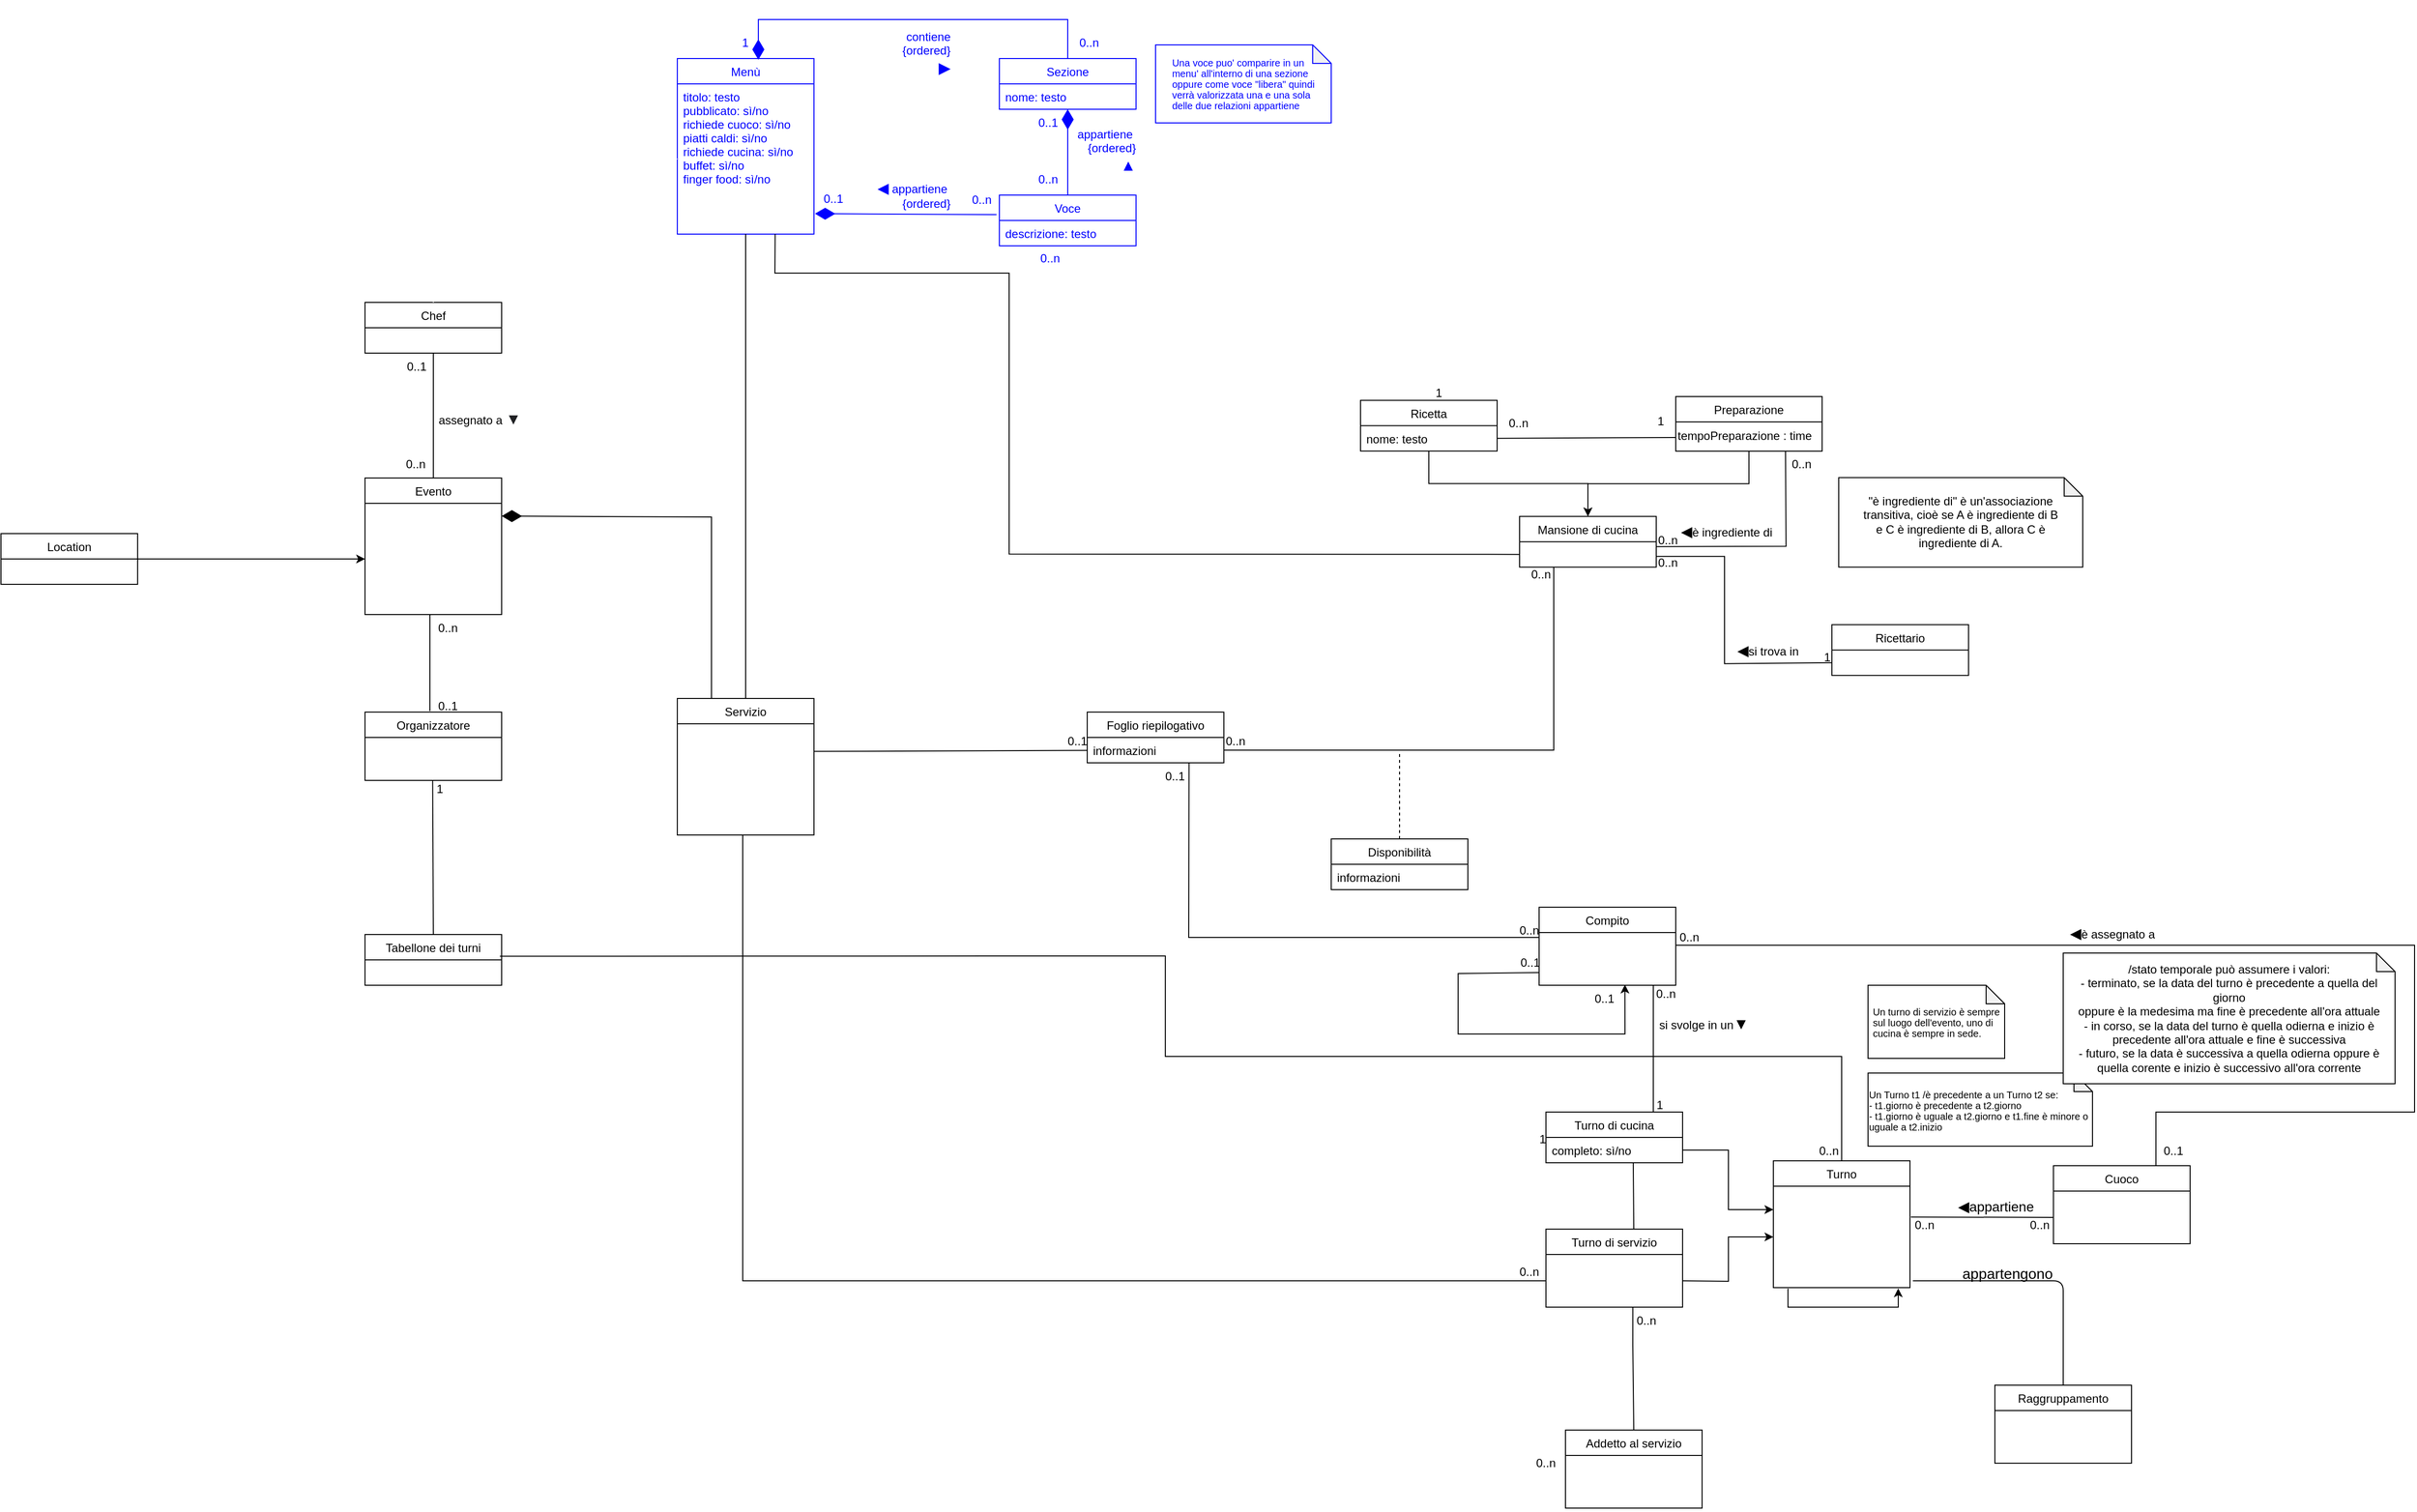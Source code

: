 <mxfile>
    <diagram id="CNQqmsxfFxIgaWTBAwi9" name="Page-1">
        <mxGraphModel dx="1864" dy="774" grid="1" gridSize="10" guides="1" tooltips="1" connect="1" arrows="1" fold="1" page="1" pageScale="1" pageWidth="827" pageHeight="1169" math="0" shadow="0">
            <root>
                <mxCell id="0"/>
                <mxCell id="1" parent="0"/>
                <mxCell id="Zatl_ybfSAwXHSOVHGpd-10" value="" style="endArrow=none;html=1;rounded=0;align=center;verticalAlign=top;endFill=0;labelBackgroundColor=none;entryX=0.5;entryY=0;entryDx=0;entryDy=0;exitX=0.493;exitY=0.962;exitDx=0;exitDy=0;exitPerimeter=0;fontColor=#0000FF;strokeColor=#FFFFFF;" parent="1" source="78LwuEahcBiL7WYBxUG0-4" target="78LwuEahcBiL7WYBxUG0-5" edge="1">
                    <mxGeometry relative="1" as="geometry">
                        <mxPoint x="340" y="290" as="sourcePoint"/>
                        <mxPoint x="540.0" y="290" as="targetPoint"/>
                        <Array as="points">
                            <mxPoint x="539" y="360"/>
                            <mxPoint x="910" y="360"/>
                        </Array>
                    </mxGeometry>
                </mxCell>
                <mxCell id="Zatl_ybfSAwXHSOVHGpd-11" value="0..n" style="resizable=0;html=1;align=left;verticalAlign=top;labelBackgroundColor=none;fontColor=#0000FF;strokeColor=#0000FF;" parent="Zatl_ybfSAwXHSOVHGpd-10" connectable="0" vertex="1">
                    <mxGeometry x="-1" relative="1" as="geometry">
                        <mxPoint x="-29" as="offset"/>
                    </mxGeometry>
                </mxCell>
                <mxCell id="Zatl_ybfSAwXHSOVHGpd-12" value="&lt;font color=&quot;#ffffff&quot;&gt;fa riferimento a&amp;nbsp;&lt;span style=&quot;font-family: arial, sans-serif; font-size: 16px; text-align: left;&quot;&gt;▼&lt;/span&gt;&lt;/font&gt;" style="resizable=0;html=1;align=right;verticalAlign=bottom;labelBackgroundColor=none;fontColor=#0000FF;" parent="Zatl_ybfSAwXHSOVHGpd-10" connectable="0" vertex="1">
                    <mxGeometry x="1" relative="1" as="geometry">
                        <mxPoint x="4" y="-75" as="offset"/>
                    </mxGeometry>
                </mxCell>
                <mxCell id="Zatl_ybfSAwXHSOVHGpd-13" value="0..1" style="resizable=0;html=1;align=right;verticalAlign=top;labelBackgroundColor=none;" parent="Zatl_ybfSAwXHSOVHGpd-10" connectable="0" vertex="1">
                    <mxGeometry x="1" relative="1" as="geometry"/>
                </mxCell>
                <mxCell id="78LwuEahcBiL7WYBxUG0-1" value="Sezione" style="swimlane;fontStyle=0;childLayout=stackLayout;horizontal=1;startSize=26;horizontalStack=0;resizeParent=1;resizeParentMax=0;resizeLast=0;collapsible=1;marginBottom=0;labelBackgroundColor=none;fontColor=#0000FF;strokeColor=#0000FF;" parent="1" vertex="1">
                    <mxGeometry x="470" y="80" width="140" height="52" as="geometry"/>
                </mxCell>
                <mxCell id="78LwuEahcBiL7WYBxUG0-2" value="nome: testo" style="text;strokeColor=#0000FF;fillColor=none;align=left;verticalAlign=top;spacingLeft=4;spacingRight=4;overflow=hidden;rotatable=0;points=[[0,0.5],[1,0.5]];portConstraint=eastwest;labelBackgroundColor=none;fontColor=#0000FF;" parent="78LwuEahcBiL7WYBxUG0-1" vertex="1">
                    <mxGeometry y="26" width="140" height="26" as="geometry"/>
                </mxCell>
                <mxCell id="78LwuEahcBiL7WYBxUG0-3" value="Voce" style="swimlane;fontStyle=0;childLayout=stackLayout;horizontal=1;startSize=26;horizontalStack=0;resizeParent=1;resizeParentMax=0;resizeLast=0;collapsible=1;marginBottom=0;labelBackgroundColor=none;fontColor=#0000FF;strokeColor=#0000FF;" parent="1" vertex="1">
                    <mxGeometry x="470" y="220" width="140" height="52" as="geometry"/>
                </mxCell>
                <mxCell id="78LwuEahcBiL7WYBxUG0-4" value="descrizione: testo" style="text;strokeColor=#0000FF;fillColor=none;align=left;verticalAlign=top;spacingLeft=4;spacingRight=4;overflow=hidden;rotatable=0;points=[[0,0.5],[1,0.5]];portConstraint=eastwest;labelBackgroundColor=none;fontColor=#0000FF;" parent="78LwuEahcBiL7WYBxUG0-3" vertex="1">
                    <mxGeometry y="26" width="140" height="26" as="geometry"/>
                </mxCell>
                <mxCell id="OorJLYem-8eahj1t15pe-57" style="edgeStyle=orthogonalEdgeStyle;rounded=0;orthogonalLoop=1;jettySize=auto;html=1;exitX=0.5;exitY=1;exitDx=0;exitDy=0;entryX=0.5;entryY=0;entryDx=0;entryDy=0;" parent="1" source="78LwuEahcBiL7WYBxUG0-5" target="OorJLYem-8eahj1t15pe-54" edge="1">
                    <mxGeometry relative="1" as="geometry"/>
                </mxCell>
                <mxCell id="78LwuEahcBiL7WYBxUG0-5" value="Ricetta" style="swimlane;fontStyle=0;childLayout=stackLayout;horizontal=1;startSize=26;horizontalStack=0;resizeParent=1;resizeParentMax=0;resizeLast=0;collapsible=1;marginBottom=0;labelBackgroundColor=none;" parent="1" vertex="1">
                    <mxGeometry x="840" y="430.32" width="140" height="52" as="geometry"/>
                </mxCell>
                <mxCell id="78LwuEahcBiL7WYBxUG0-6" value="nome: testo" style="text;strokeColor=none;fillColor=none;align=left;verticalAlign=top;spacingLeft=4;spacingRight=4;overflow=hidden;rotatable=0;points=[[0,0.5],[1,0.5]];portConstraint=eastwest;labelBackgroundColor=none;fontColor=#000000;" parent="78LwuEahcBiL7WYBxUG0-5" vertex="1">
                    <mxGeometry y="26" width="140" height="26" as="geometry"/>
                </mxCell>
                <mxCell id="OorJLYem-8eahj1t15pe-55" style="edgeStyle=orthogonalEdgeStyle;rounded=0;orthogonalLoop=1;jettySize=auto;html=1;exitX=0.5;exitY=1;exitDx=0;exitDy=0;entryX=0.5;entryY=0;entryDx=0;entryDy=0;" parent="1" source="78LwuEahcBiL7WYBxUG0-7" target="OorJLYem-8eahj1t15pe-54" edge="1">
                    <mxGeometry relative="1" as="geometry"/>
                </mxCell>
                <mxCell id="78LwuEahcBiL7WYBxUG0-7" value="Preparazione" style="swimlane;fontStyle=0;childLayout=stackLayout;horizontal=1;startSize=26;horizontalStack=0;resizeParent=1;resizeParentMax=0;resizeLast=0;collapsible=1;marginBottom=0;labelBackgroundColor=none;" parent="1" vertex="1">
                    <mxGeometry x="1163" y="426.48" width="150" height="56" as="geometry"/>
                </mxCell>
                <mxCell id="rrgMBrNQnltIqpoLHgI7-3" value="tempoPreparazione : time" style="text;html=1;align=left;verticalAlign=middle;resizable=0;points=[];autosize=1;strokeColor=none;fillColor=none;" parent="78LwuEahcBiL7WYBxUG0-7" vertex="1">
                    <mxGeometry y="26" width="150" height="30" as="geometry"/>
                </mxCell>
                <mxCell id="78LwuEahcBiL7WYBxUG0-9" value="Menù" style="swimlane;fontStyle=0;childLayout=stackLayout;horizontal=1;startSize=26;horizontalStack=0;resizeParent=1;resizeParentMax=0;resizeLast=0;collapsible=1;marginBottom=0;labelBackgroundColor=none;fontColor=#0000FF;strokeColor=#0000FF;" parent="1" vertex="1">
                    <mxGeometry x="140" y="80" width="140" height="180" as="geometry"/>
                </mxCell>
                <mxCell id="78LwuEahcBiL7WYBxUG0-10" value="titolo: testo&#10;pubblicato: sì/no&#10;richiede cuoco: sì/no&#10;piatti caldi: sì/no&#10;richiede cucina: sì/no&#10;buffet: sì/no&#10;finger food: sì/no" style="text;strokeColor=#0000FF;fillColor=none;align=left;verticalAlign=top;spacingLeft=4;spacingRight=4;overflow=hidden;rotatable=0;points=[[0,0.5],[1,0.5]];portConstraint=eastwest;labelBackgroundColor=none;fontColor=#0000FF;" parent="78LwuEahcBiL7WYBxUG0-9" vertex="1">
                    <mxGeometry y="26" width="140" height="154" as="geometry"/>
                </mxCell>
                <mxCell id="78LwuEahcBiL7WYBxUG0-11" value="Chef" style="swimlane;fontStyle=0;childLayout=stackLayout;horizontal=1;startSize=26;horizontalStack=0;resizeParent=1;resizeParentMax=0;resizeLast=0;collapsible=1;marginBottom=0;labelBackgroundColor=none;" parent="1" vertex="1">
                    <mxGeometry x="-180" y="330" width="140" height="52" as="geometry"/>
                </mxCell>
                <mxCell id="78LwuEahcBiL7WYBxUG0-12" value="nome: testo" style="text;strokeColor=none;fillColor=none;align=left;verticalAlign=top;spacingLeft=4;spacingRight=4;overflow=hidden;rotatable=0;points=[[0,0.5],[1,0.5]];portConstraint=eastwest;labelBackgroundColor=none;fontColor=#FFFFFF;" parent="78LwuEahcBiL7WYBxUG0-11" vertex="1">
                    <mxGeometry y="26" width="140" height="26" as="geometry"/>
                </mxCell>
                <mxCell id="78LwuEahcBiL7WYBxUG0-13" value="Evento" style="swimlane;fontStyle=0;childLayout=stackLayout;horizontal=1;startSize=26;horizontalStack=0;resizeParent=1;resizeParentMax=0;resizeLast=0;collapsible=1;marginBottom=0;labelBackgroundColor=none;" parent="1" vertex="1">
                    <mxGeometry x="-180" y="510" width="140" height="140" as="geometry"/>
                </mxCell>
                <mxCell id="78LwuEahcBiL7WYBxUG0-14" value="/date&#10;descrizione: testo&#10;persone: numero&#10;ricorrente: sì/no&#10;inCorso: sì/no&#10;annullato: sì/no&#10;chiuso: sì/no" style="text;strokeColor=none;fillColor=none;align=left;verticalAlign=top;spacingLeft=4;spacingRight=4;overflow=hidden;rotatable=0;points=[[0,0.5],[1,0.5]];portConstraint=eastwest;labelBackgroundColor=none;fontColor=#FFFFFF;fontSize=12;" parent="78LwuEahcBiL7WYBxUG0-13" vertex="1">
                    <mxGeometry y="26" width="140" height="114" as="geometry"/>
                </mxCell>
                <mxCell id="78LwuEahcBiL7WYBxUG0-15" value="" style="endArrow=diamondThin;html=1;rounded=0;align=center;verticalAlign=top;endFill=1;labelBackgroundColor=none;endSize=18;fontColor=#0000FF;strokeColor=#0000FF;" parent="1" target="78LwuEahcBiL7WYBxUG0-2" edge="1">
                    <mxGeometry relative="1" as="geometry">
                        <mxPoint x="540" y="220" as="sourcePoint"/>
                        <mxPoint x="514" y="430" as="targetPoint"/>
                    </mxGeometry>
                </mxCell>
                <mxCell id="78LwuEahcBiL7WYBxUG0-16" value="&lt;font color=&quot;#000000&quot;&gt;1&lt;/font&gt;" style="resizable=0;html=1;align=left;verticalAlign=top;labelBackgroundColor=none;fontColor=#0000FF;" parent="78LwuEahcBiL7WYBxUG0-15" connectable="0" vertex="1">
                    <mxGeometry x="-1" relative="1" as="geometry">
                        <mxPoint x="375" y="189" as="offset"/>
                    </mxGeometry>
                </mxCell>
                <mxCell id="78LwuEahcBiL7WYBxUG0-17" value="appartiene&amp;nbsp;&lt;div&gt;{ordered}&lt;/div&gt;&lt;div&gt;&amp;nbsp;&lt;span style=&quot;font-family: arial, sans-serif; font-size: 16px; text-align: left;&quot;&gt;▲&lt;/span&gt;&lt;/div&gt;" style="resizable=0;html=1;align=right;verticalAlign=bottom;labelBackgroundColor=none;fontColor=#0000FF;strokeColor=#0000FF;" parent="78LwuEahcBiL7WYBxUG0-15" connectable="0" vertex="1">
                    <mxGeometry x="1" relative="1" as="geometry">
                        <mxPoint x="70" y="68" as="offset"/>
                    </mxGeometry>
                </mxCell>
                <mxCell id="78LwuEahcBiL7WYBxUG0-18" value="0..1" style="resizable=0;html=1;align=right;verticalAlign=top;labelBackgroundColor=none;fontColor=#0000FF;strokeColor=#0000FF;" parent="78LwuEahcBiL7WYBxUG0-15" connectable="0" vertex="1">
                    <mxGeometry x="1" relative="1" as="geometry">
                        <mxPoint x="-10" as="offset"/>
                    </mxGeometry>
                </mxCell>
                <mxCell id="78LwuEahcBiL7WYBxUG0-19" value="0..n" style="resizable=0;html=1;align=right;verticalAlign=top;labelBackgroundColor=none;fontColor=#0000FF;strokeColor=#0000FF;" parent="1" connectable="0" vertex="1">
                    <mxGeometry x="530" y="190" as="geometry"/>
                </mxCell>
                <mxCell id="78LwuEahcBiL7WYBxUG0-25" value="" style="endArrow=none;html=1;rounded=0;align=center;verticalAlign=top;endFill=0;labelBackgroundColor=none;entryX=0;entryY=0.75;entryDx=0;entryDy=0;exitX=1;exitY=0.5;exitDx=0;exitDy=0;" parent="1" source="78LwuEahcBiL7WYBxUG0-6" target="78LwuEahcBiL7WYBxUG0-7" edge="1">
                    <mxGeometry relative="1" as="geometry">
                        <mxPoint x="833" y="401.332" as="sourcePoint"/>
                        <mxPoint x="833.98" y="490.32" as="targetPoint"/>
                    </mxGeometry>
                </mxCell>
                <mxCell id="78LwuEahcBiL7WYBxUG0-26" value="0..n" style="resizable=0;html=1;align=left;verticalAlign=top;labelBackgroundColor=none;" parent="78LwuEahcBiL7WYBxUG0-25" connectable="0" vertex="1">
                    <mxGeometry x="-1" relative="1" as="geometry">
                        <mxPoint x="10" y="-29" as="offset"/>
                    </mxGeometry>
                </mxCell>
                <mxCell id="78LwuEahcBiL7WYBxUG0-27" value="&lt;span style=&quot;font-size: 15px;&quot;&gt;◀︎&lt;/span&gt;si trova in" style="resizable=0;html=1;align=right;verticalAlign=bottom;labelBackgroundColor=none;" parent="78LwuEahcBiL7WYBxUG0-25" connectable="0" vertex="1">
                    <mxGeometry x="1" relative="1" as="geometry">
                        <mxPoint x="127" y="229" as="offset"/>
                    </mxGeometry>
                </mxCell>
                <mxCell id="78LwuEahcBiL7WYBxUG0-28" value="1" style="resizable=0;html=1;align=right;verticalAlign=top;labelBackgroundColor=none;" parent="78LwuEahcBiL7WYBxUG0-25" connectable="0" vertex="1">
                    <mxGeometry x="1" relative="1" as="geometry">
                        <mxPoint x="-11" y="-30" as="offset"/>
                    </mxGeometry>
                </mxCell>
                <mxCell id="78LwuEahcBiL7WYBxUG0-33" value="" style="endArrow=diamondThin;html=1;rounded=0;align=center;verticalAlign=top;endFill=1;labelBackgroundColor=none;endSize=18;exitX=0.5;exitY=0;exitDx=0;exitDy=0;entryX=0.593;entryY=0.007;entryDx=0;entryDy=0;entryPerimeter=0;fontColor=#0000FF;strokeColor=#0000FF;" parent="1" source="78LwuEahcBiL7WYBxUG0-1" target="78LwuEahcBiL7WYBxUG0-9" edge="1">
                    <mxGeometry relative="1" as="geometry">
                        <mxPoint x="360" y="132" as="sourcePoint"/>
                        <mxPoint x="360" y="44" as="targetPoint"/>
                        <Array as="points">
                            <mxPoint x="540" y="40"/>
                            <mxPoint x="223" y="40"/>
                        </Array>
                    </mxGeometry>
                </mxCell>
                <mxCell id="78LwuEahcBiL7WYBxUG0-34" value="0..n" style="resizable=0;html=1;align=left;verticalAlign=top;labelBackgroundColor=none;fontColor=#0000FF;strokeColor=#0000FF;" parent="78LwuEahcBiL7WYBxUG0-33" connectable="0" vertex="1">
                    <mxGeometry x="-1" relative="1" as="geometry">
                        <mxPoint x="10" y="-30" as="offset"/>
                    </mxGeometry>
                </mxCell>
                <mxCell id="78LwuEahcBiL7WYBxUG0-35" value="contiene&lt;div&gt;{ordered}&lt;/div&gt;&lt;div&gt;&lt;span style=&quot;font-family: arial, sans-serif; font-size: 16px; text-align: left; background-color: initial;&quot;&gt;▶&lt;/span&gt;&lt;br&gt;&lt;/div&gt;" style="resizable=0;html=1;align=right;verticalAlign=bottom;labelBackgroundColor=none;fontColor=#0000FF;strokeColor=#0000FF;" parent="78LwuEahcBiL7WYBxUG0-33" connectable="0" vertex="1">
                    <mxGeometry x="1" relative="1" as="geometry">
                        <mxPoint x="197" y="19" as="offset"/>
                    </mxGeometry>
                </mxCell>
                <mxCell id="78LwuEahcBiL7WYBxUG0-36" value="1" style="resizable=0;html=1;align=right;verticalAlign=top;labelBackgroundColor=none;fontColor=#0000FF;strokeColor=#0000FF;" parent="78LwuEahcBiL7WYBxUG0-33" connectable="0" vertex="1">
                    <mxGeometry x="1" relative="1" as="geometry">
                        <mxPoint x="-10" y="-31" as="offset"/>
                    </mxGeometry>
                </mxCell>
                <mxCell id="78LwuEahcBiL7WYBxUG0-37" value="" style="endArrow=diamondThin;html=1;rounded=0;align=center;verticalAlign=top;endFill=1;labelBackgroundColor=none;endSize=18;exitX=-0.021;exitY=0.385;exitDx=0;exitDy=0;exitPerimeter=0;entryX=1.007;entryY=0.864;entryDx=0;entryDy=0;entryPerimeter=0;fontColor=#0000FF;strokeColor=#0000FF;" parent="1" source="78LwuEahcBiL7WYBxUG0-3" target="78LwuEahcBiL7WYBxUG0-10" edge="1">
                    <mxGeometry relative="1" as="geometry">
                        <mxPoint x="350" y="220" as="sourcePoint"/>
                        <mxPoint x="350" y="132" as="targetPoint"/>
                    </mxGeometry>
                </mxCell>
                <mxCell id="78LwuEahcBiL7WYBxUG0-38" value="0..n" style="resizable=0;html=1;align=left;verticalAlign=top;labelBackgroundColor=none;fontColor=#0000FF;strokeColor=#0000FF;" parent="78LwuEahcBiL7WYBxUG0-37" connectable="0" vertex="1">
                    <mxGeometry x="-1" relative="1" as="geometry">
                        <mxPoint x="-27" y="-29" as="offset"/>
                    </mxGeometry>
                </mxCell>
                <mxCell id="78LwuEahcBiL7WYBxUG0-39" value="&lt;font style=&quot;font-size: 15px&quot;&gt;◀︎&lt;/font&gt;&amp;nbsp;appartiene&amp;nbsp;&lt;div&gt;{ordered}&lt;/div&gt;" style="resizable=0;html=1;align=right;verticalAlign=bottom;labelBackgroundColor=none;fontColor=#0000FF;strokeColor=#0000FF;" parent="78LwuEahcBiL7WYBxUG0-37" connectable="0" vertex="1">
                    <mxGeometry x="1" relative="1" as="geometry">
                        <mxPoint x="139" y="-2" as="offset"/>
                    </mxGeometry>
                </mxCell>
                <mxCell id="78LwuEahcBiL7WYBxUG0-40" value="0..1" style="resizable=0;html=1;align=right;verticalAlign=top;labelBackgroundColor=none;fontColor=#0000FF;strokeColor=#0000FF;" parent="78LwuEahcBiL7WYBxUG0-37" connectable="0" vertex="1">
                    <mxGeometry x="1" relative="1" as="geometry">
                        <mxPoint x="29" y="-29" as="offset"/>
                    </mxGeometry>
                </mxCell>
                <mxCell id="78LwuEahcBiL7WYBxUG0-41" value="" style="endArrow=none;html=1;rounded=0;align=center;verticalAlign=top;endFill=0;labelBackgroundColor=none;exitX=0;exitY=0.5;exitDx=0;exitDy=0;fontColor=#0000FF;strokeColor=#FFFFFF;" parent="1" source="78LwuEahcBiL7WYBxUG0-10" target="78LwuEahcBiL7WYBxUG0-11" edge="1">
                    <mxGeometry relative="1" as="geometry">
                        <mxPoint x="209.5" y="260.002" as="sourcePoint"/>
                        <mxPoint x="210" y="330" as="targetPoint"/>
                        <Array as="points">
                            <mxPoint x="-110" y="183"/>
                        </Array>
                    </mxGeometry>
                </mxCell>
                <mxCell id="78LwuEahcBiL7WYBxUG0-43" value="&lt;font color=&quot;#ffffff&quot;&gt;è proprietario di&lt;span style=&quot;font-family: arial, sans-serif; font-size: 16px; text-align: left;&quot;&gt;▲&lt;/span&gt;&lt;/font&gt;" style="resizable=0;html=1;align=right;verticalAlign=bottom;labelBackgroundColor=none;fontColor=#0000FF;strokeColor=#0000FF;" parent="78LwuEahcBiL7WYBxUG0-41" connectable="0" vertex="1">
                    <mxGeometry x="1" relative="1" as="geometry">
                        <mxPoint x="110" y="-35" as="offset"/>
                    </mxGeometry>
                </mxCell>
                <mxCell id="78LwuEahcBiL7WYBxUG0-44" value="&lt;font&gt;0..n&lt;/font&gt;" style="resizable=0;html=1;align=right;verticalAlign=top;labelBackgroundColor=none;fontColor=#FFFFFF;strokeColor=#0000FF;" parent="78LwuEahcBiL7WYBxUG0-41" connectable="0" vertex="1">
                    <mxGeometry x="1" relative="1" as="geometry">
                        <mxPoint x="-10" y="-25" as="offset"/>
                    </mxGeometry>
                </mxCell>
                <mxCell id="78LwuEahcBiL7WYBxUG0-45" value="" style="endArrow=none;html=1;rounded=0;align=center;verticalAlign=top;endFill=0;labelBackgroundColor=none;entryX=0.5;entryY=0;entryDx=0;entryDy=0;" parent="1" source="78LwuEahcBiL7WYBxUG0-12" target="78LwuEahcBiL7WYBxUG0-13" edge="1">
                    <mxGeometry relative="1" as="geometry">
                        <mxPoint x="210" y="410" as="sourcePoint"/>
                        <mxPoint x="210" y="440" as="targetPoint"/>
                    </mxGeometry>
                </mxCell>
                <mxCell id="78LwuEahcBiL7WYBxUG0-46" value="0..1" style="resizable=0;html=1;align=left;verticalAlign=top;labelBackgroundColor=none;" parent="78LwuEahcBiL7WYBxUG0-45" connectable="0" vertex="1">
                    <mxGeometry x="-1" relative="1" as="geometry">
                        <mxPoint x="-29" as="offset"/>
                    </mxGeometry>
                </mxCell>
                <mxCell id="78LwuEahcBiL7WYBxUG0-47" value="assegnato a&amp;nbsp;&lt;span style=&quot;color: rgb(32 , 33 , 36) ; font-family: &amp;#34;arial&amp;#34; , sans-serif ; font-size: 16px ; text-align: left&quot;&gt;▼&lt;/span&gt;" style="resizable=0;html=1;align=right;verticalAlign=bottom;labelBackgroundColor=none;" parent="78LwuEahcBiL7WYBxUG0-45" connectable="0" vertex="1">
                    <mxGeometry x="1" relative="1" as="geometry">
                        <mxPoint x="90" y="-50" as="offset"/>
                    </mxGeometry>
                </mxCell>
                <mxCell id="78LwuEahcBiL7WYBxUG0-48" value="0..n" style="resizable=0;html=1;align=right;verticalAlign=top;labelBackgroundColor=none;" parent="78LwuEahcBiL7WYBxUG0-45" connectable="0" vertex="1">
                    <mxGeometry x="1" relative="1" as="geometry">
                        <mxPoint x="25" y="140" as="offset"/>
                    </mxGeometry>
                </mxCell>
                <mxCell id="UVPNnTYAwM3Xo7iVTWcv-2" value="Organizzatore" style="swimlane;fontStyle=0;childLayout=stackLayout;horizontal=1;startSize=26;horizontalStack=0;resizeParent=1;resizeParentMax=0;resizeLast=0;collapsible=1;marginBottom=0;labelBackgroundColor=none;" parent="1" vertex="1">
                    <mxGeometry x="-180" y="750" width="140" height="70" as="geometry"/>
                </mxCell>
                <mxCell id="UVPNnTYAwM3Xo7iVTWcv-4" value="nome: testo" style="text;strokeColor=none;fillColor=none;align=left;verticalAlign=top;spacingLeft=4;spacingRight=4;overflow=hidden;rotatable=0;points=[[0,0.5],[1,0.5]];portConstraint=eastwest;labelBackgroundColor=none;fontColor=#FFFFFF;" parent="UVPNnTYAwM3Xo7iVTWcv-2" vertex="1">
                    <mxGeometry y="26" width="140" height="44" as="geometry"/>
                </mxCell>
                <mxCell id="UVPNnTYAwM3Xo7iVTWcv-5" value="0..1" style="resizable=0;html=1;align=right;verticalAlign=top;labelBackgroundColor=none;" parent="1" connectable="0" vertex="1">
                    <mxGeometry x="-85" y="730" as="geometry"/>
                </mxCell>
                <mxCell id="UVPNnTYAwM3Xo7iVTWcv-6" value="&lt;font color=&quot;#ffffff&quot;&gt;ha in carico&amp;nbsp;&lt;span style=&quot;font-family: arial, sans-serif; font-size: 16px; text-align: left;&quot;&gt;▲&lt;/span&gt;&lt;/font&gt;" style="resizable=0;html=1;align=right;verticalAlign=bottom;labelBackgroundColor=none;fontColor=#0000FF;strokeColor=#0000FF;" parent="1" connectable="0" vertex="1">
                    <mxGeometry x="-29.999" y="712.321" as="geometry"/>
                </mxCell>
                <mxCell id="UVPNnTYAwM3Xo7iVTWcv-8" value="" style="endArrow=none;html=1;rounded=0;entryX=0.475;entryY=-0.016;entryDx=0;entryDy=0;entryPerimeter=0;endFill=0;exitX=0.475;exitY=0.999;exitDx=0;exitDy=0;exitPerimeter=0;" parent="1" source="78LwuEahcBiL7WYBxUG0-14" target="UVPNnTYAwM3Xo7iVTWcv-2" edge="1">
                    <mxGeometry width="50" height="50" relative="1" as="geometry">
                        <mxPoint x="-110" y="650" as="sourcePoint"/>
                        <mxPoint x="260" y="550" as="targetPoint"/>
                    </mxGeometry>
                </mxCell>
                <mxCell id="UVPNnTYAwM3Xo7iVTWcv-9" value="" style="endArrow=diamondThin;html=1;rounded=0;align=center;verticalAlign=top;endFill=1;labelBackgroundColor=none;endSize=18;fontColor=#0000FF;strokeColor=default;exitX=0.25;exitY=0;exitDx=0;exitDy=0;fillColor=#000000;" parent="1" edge="1">
                    <mxGeometry relative="1" as="geometry">
                        <mxPoint x="175" y="751" as="sourcePoint"/>
                        <mxPoint x="-40" y="549" as="targetPoint"/>
                        <Array as="points">
                            <mxPoint x="175" y="550"/>
                        </Array>
                    </mxGeometry>
                </mxCell>
                <mxCell id="UVPNnTYAwM3Xo7iVTWcv-10" value="&lt;font&gt;0..n&lt;/font&gt;" style="resizable=0;html=1;align=left;verticalAlign=top;labelBackgroundColor=none;fontColor=#FFFFFF;strokeColor=#0000FF;" parent="UVPNnTYAwM3Xo7iVTWcv-9" connectable="0" vertex="1">
                    <mxGeometry x="-1" relative="1" as="geometry">
                        <mxPoint x="-27" y="-41" as="offset"/>
                    </mxGeometry>
                </mxCell>
                <mxCell id="UVPNnTYAwM3Xo7iVTWcv-11" value="&lt;font style=&quot;&quot; color=&quot;#ffffff&quot;&gt;&lt;span style=&quot;font-size: 15px;&quot;&gt;◀︎&lt;/span&gt;&lt;font style=&quot;font-size: 12px;&quot;&gt;si svolge durante&lt;/font&gt;&lt;/font&gt;" style="resizable=0;html=1;align=right;verticalAlign=bottom;labelBackgroundColor=none;fontColor=#0000FF;strokeColor=#0000FF;" parent="UVPNnTYAwM3Xo7iVTWcv-9" connectable="0" vertex="1">
                    <mxGeometry x="1" relative="1" as="geometry">
                        <mxPoint x="160" y="21" as="offset"/>
                    </mxGeometry>
                </mxCell>
                <mxCell id="UVPNnTYAwM3Xo7iVTWcv-12" value="&lt;font&gt;1&lt;/font&gt;" style="resizable=0;html=1;align=right;verticalAlign=top;labelBackgroundColor=none;fontColor=#FFFFFF;strokeColor=#0000FF;" parent="UVPNnTYAwM3Xo7iVTWcv-9" connectable="0" vertex="1">
                    <mxGeometry x="1" relative="1" as="geometry">
                        <mxPoint x="29" y="-29" as="offset"/>
                    </mxGeometry>
                </mxCell>
                <mxCell id="UVPNnTYAwM3Xo7iVTWcv-14" value="Servizio" style="swimlane;fontStyle=0;childLayout=stackLayout;horizontal=1;startSize=26;horizontalStack=0;resizeParent=1;resizeParentMax=0;resizeLast=0;collapsible=1;marginBottom=0;labelBackgroundColor=none;" parent="1" vertex="1">
                    <mxGeometry x="140" y="736" width="140" height="140" as="geometry"/>
                </mxCell>
                <mxCell id="UVPNnTYAwM3Xo7iVTWcv-15" value="inizio: ora&#10;fine: ora&#10;giorno: data&#10;tipo: testo&#10;menuApprovato: sì/no&#10;modificheMenu: testo&#10;luogo: testo" style="text;strokeColor=none;fillColor=none;align=left;verticalAlign=top;spacingLeft=4;spacingRight=4;overflow=hidden;rotatable=0;points=[[0,0.5],[1,0.5]];portConstraint=eastwest;labelBackgroundColor=none;fontColor=#FFFFFF;" parent="UVPNnTYAwM3Xo7iVTWcv-14" vertex="1">
                    <mxGeometry y="26" width="140" height="114" as="geometry"/>
                </mxCell>
                <mxCell id="OorJLYem-8eahj1t15pe-5" value="" style="endArrow=none;html=1;rounded=0;exitX=0.997;exitY=0.248;exitDx=0;exitDy=0;exitPerimeter=0;" parent="1" source="UVPNnTYAwM3Xo7iVTWcv-15" target="OorJLYem-8eahj1t15pe-7" edge="1">
                    <mxGeometry width="50" height="50" relative="1" as="geometry">
                        <mxPoint x="280" y="788" as="sourcePoint"/>
                        <mxPoint x="360" y="790" as="targetPoint"/>
                    </mxGeometry>
                </mxCell>
                <mxCell id="OorJLYem-8eahj1t15pe-6" value="Foglio riepilogativo" style="swimlane;fontStyle=0;childLayout=stackLayout;horizontal=1;startSize=26;horizontalStack=0;resizeParent=1;resizeParentMax=0;resizeLast=0;collapsible=1;marginBottom=0;labelBackgroundColor=none;" parent="1" vertex="1">
                    <mxGeometry x="560" y="750" width="140" height="52" as="geometry"/>
                </mxCell>
                <mxCell id="OorJLYem-8eahj1t15pe-7" value="informazioni" style="text;strokeColor=none;fillColor=none;align=left;verticalAlign=top;spacingLeft=4;spacingRight=4;overflow=hidden;rotatable=0;points=[[0,0.5],[1,0.5]];portConstraint=eastwest;labelBackgroundColor=none;fontColor=#000000;" parent="OorJLYem-8eahj1t15pe-6" vertex="1">
                    <mxGeometry y="26" width="140" height="26" as="geometry"/>
                </mxCell>
                <mxCell id="OorJLYem-8eahj1t15pe-8" value="&lt;font color=&quot;#ffffff&quot; style=&quot;font-size: 14px;&quot;&gt;&lt;font style=&quot;font-size: 14px;&quot;&gt;è relativo a&amp;nbsp;&lt;/font&gt;&lt;span style=&quot;font-family: arial, sans-serif; text-align: left;&quot;&gt;&lt;font style=&quot;font-size: 14px;&quot;&gt;▶&lt;/font&gt;&lt;/span&gt;&lt;/font&gt;" style="resizable=0;html=1;align=right;verticalAlign=bottom;labelBackgroundColor=none;fontColor=#0000FF;strokeColor=#0000FF;" parent="1" connectable="0" vertex="1">
                    <mxGeometry x="469.998" y="790.0" as="geometry"/>
                </mxCell>
                <mxCell id="OorJLYem-8eahj1t15pe-9" value="&lt;font&gt;1&lt;/font&gt;" style="resizable=0;html=1;align=right;verticalAlign=top;labelBackgroundColor=none;fontColor=#FFFFFF;strokeColor=#0000FF;" parent="1" connectable="0" vertex="1">
                    <mxGeometry x="289.998" y="770" as="geometry">
                        <mxPoint x="11" y="-1" as="offset"/>
                    </mxGeometry>
                </mxCell>
                <mxCell id="OorJLYem-8eahj1t15pe-10" value="0..1" style="resizable=0;html=1;align=right;verticalAlign=top;labelBackgroundColor=none;" parent="1" connectable="0" vertex="1">
                    <mxGeometry x="560" y="766" as="geometry"/>
                </mxCell>
                <mxCell id="OorJLYem-8eahj1t15pe-54" value="Mansione di cucina" style="swimlane;fontStyle=0;childLayout=stackLayout;horizontal=1;startSize=26;horizontalStack=0;resizeParent=1;resizeParentMax=0;resizeLast=0;collapsible=1;marginBottom=0;labelBackgroundColor=none;" parent="1" vertex="1">
                    <mxGeometry x="1003" y="549.32" width="140" height="52" as="geometry"/>
                </mxCell>
                <mxCell id="OorJLYem-8eahj1t15pe-58" value="Ricettario" style="swimlane;fontStyle=0;childLayout=stackLayout;horizontal=1;startSize=26;horizontalStack=0;resizeParent=1;resizeParentMax=0;resizeLast=0;collapsible=1;marginBottom=0;labelBackgroundColor=none;" parent="1" vertex="1">
                    <mxGeometry x="1323" y="660.32" width="140" height="52" as="geometry"/>
                </mxCell>
                <mxCell id="OorJLYem-8eahj1t15pe-61" value="" style="endArrow=none;html=1;rounded=0;entryX=0.75;entryY=1;entryDx=0;entryDy=0;" parent="1" target="78LwuEahcBiL7WYBxUG0-7" edge="1">
                    <mxGeometry width="50" height="50" relative="1" as="geometry">
                        <mxPoint x="1143" y="580.32" as="sourcePoint"/>
                        <mxPoint x="1193" y="460.32" as="targetPoint"/>
                        <Array as="points">
                            <mxPoint x="1276" y="580"/>
                        </Array>
                    </mxGeometry>
                </mxCell>
                <mxCell id="OorJLYem-8eahj1t15pe-62" value="" style="endArrow=none;html=1;rounded=0;exitX=0;exitY=0.75;exitDx=0;exitDy=0;" parent="1" source="OorJLYem-8eahj1t15pe-58" edge="1">
                    <mxGeometry width="50" height="50" relative="1" as="geometry">
                        <mxPoint x="1103" y="610.32" as="sourcePoint"/>
                        <mxPoint x="1143" y="590.32" as="targetPoint"/>
                        <Array as="points">
                            <mxPoint x="1213" y="700.32"/>
                            <mxPoint x="1213" y="590.32"/>
                        </Array>
                    </mxGeometry>
                </mxCell>
                <mxCell id="OorJLYem-8eahj1t15pe-63" value="0..n" style="resizable=0;html=1;align=left;verticalAlign=top;labelBackgroundColor=none;" parent="1" connectable="0" vertex="1">
                    <mxGeometry x="1280" y="482.32" as="geometry"/>
                </mxCell>
                <mxCell id="OorJLYem-8eahj1t15pe-64" value="&lt;span style=&quot;font-size: 15px;&quot;&gt;◀︎&lt;/span&gt;è ingrediente di" style="resizable=0;html=1;align=right;verticalAlign=bottom;labelBackgroundColor=none;" parent="1" connectable="0" vertex="1">
                    <mxGeometry x="1262.997" y="575.32" as="geometry"/>
                </mxCell>
                <mxCell id="OorJLYem-8eahj1t15pe-65" value="0..n" style="resizable=0;html=1;align=left;verticalAlign=top;labelBackgroundColor=none;" parent="1" connectable="0" vertex="1">
                    <mxGeometry x="1143" y="560.32" as="geometry"/>
                </mxCell>
                <mxCell id="OorJLYem-8eahj1t15pe-66" value="0..n" style="resizable=0;html=1;align=left;verticalAlign=top;labelBackgroundColor=none;" parent="1" connectable="0" vertex="1">
                    <mxGeometry x="1143" y="583.32" as="geometry"/>
                </mxCell>
                <mxCell id="OorJLYem-8eahj1t15pe-67" value="&lt;font color=&quot;#000000&quot;&gt;1&lt;/font&gt;" style="resizable=0;html=1;align=left;verticalAlign=top;labelBackgroundColor=none;fontColor=#0000FF;" parent="1" connectable="0" vertex="1">
                    <mxGeometry x="1313" y="680.32" as="geometry"/>
                </mxCell>
                <mxCell id="OorJLYem-8eahj1t15pe-68" value="" style="endArrow=none;html=1;rounded=0;entryX=0.716;entryY=1;entryDx=0;entryDy=0;entryPerimeter=0;exitX=0;exitY=0.75;exitDx=0;exitDy=0;" parent="1" source="OorJLYem-8eahj1t15pe-54" target="78LwuEahcBiL7WYBxUG0-10" edge="1">
                    <mxGeometry width="50" height="50" relative="1" as="geometry">
                        <mxPoint x="580" y="510" as="sourcePoint"/>
                        <mxPoint x="630" y="460" as="targetPoint"/>
                        <Array as="points">
                            <mxPoint x="480" y="588"/>
                            <mxPoint x="480" y="300"/>
                            <mxPoint x="240" y="300"/>
                        </Array>
                    </mxGeometry>
                </mxCell>
                <mxCell id="OorJLYem-8eahj1t15pe-69" value="" style="endArrow=none;html=1;rounded=0;entryX=0.25;entryY=1;entryDx=0;entryDy=0;exitX=1;exitY=0.5;exitDx=0;exitDy=0;" parent="1" source="OorJLYem-8eahj1t15pe-7" target="OorJLYem-8eahj1t15pe-54" edge="1">
                    <mxGeometry width="50" height="50" relative="1" as="geometry">
                        <mxPoint x="580" y="660" as="sourcePoint"/>
                        <mxPoint x="630" y="610" as="targetPoint"/>
                        <Array as="points">
                            <mxPoint x="1038" y="789"/>
                        </Array>
                    </mxGeometry>
                </mxCell>
                <mxCell id="OorJLYem-8eahj1t15pe-70" value="0..n" style="resizable=0;html=1;align=left;verticalAlign=top;labelBackgroundColor=none;" parent="1" connectable="0" vertex="1">
                    <mxGeometry x="700" y="766" as="geometry"/>
                </mxCell>
                <mxCell id="OorJLYem-8eahj1t15pe-71" value="0..n" style="resizable=0;html=1;align=left;verticalAlign=top;labelBackgroundColor=none;" parent="1" connectable="0" vertex="1">
                    <mxGeometry x="1013" y="595.32" as="geometry"/>
                </mxCell>
                <mxCell id="OorJLYem-8eahj1t15pe-73" value="&lt;font color=&quot;#ffffff&quot;&gt;&lt;span style=&quot;font-size: 15px;&quot;&gt;◀︎&lt;/span&gt;&lt;font style=&quot;font-size: 14px;&quot;&gt;è richiesta da&lt;/font&gt;&lt;/font&gt;&lt;div&gt;&lt;font color=&quot;#ffffff&quot; style=&quot;font-size: 14px;&quot;&gt;{ordered}&lt;/font&gt;&lt;/div&gt;" style="resizable=0;html=1;align=right;verticalAlign=bottom;labelBackgroundColor=none;fontColor=#0000FF;strokeColor=#0000FF;" parent="1" connectable="0" vertex="1">
                    <mxGeometry x="1002.998" y="790.0" as="geometry"/>
                </mxCell>
                <mxCell id="OorJLYem-8eahj1t15pe-74" value="" style="endArrow=none;dashed=1;html=1;rounded=0;exitX=0.5;exitY=0;exitDx=0;exitDy=0;" parent="1" source="OorJLYem-8eahj1t15pe-75" edge="1">
                    <mxGeometry width="50" height="50" relative="1" as="geometry">
                        <mxPoint x="880" y="880" as="sourcePoint"/>
                        <mxPoint x="880" y="790" as="targetPoint"/>
                    </mxGeometry>
                </mxCell>
                <mxCell id="OorJLYem-8eahj1t15pe-75" value="Disponibilità" style="swimlane;fontStyle=0;childLayout=stackLayout;horizontal=1;startSize=26;horizontalStack=0;resizeParent=1;resizeParentMax=0;resizeLast=0;collapsible=1;marginBottom=0;labelBackgroundColor=none;" parent="1" vertex="1">
                    <mxGeometry x="810" y="880" width="140" height="52" as="geometry"/>
                </mxCell>
                <mxCell id="OorJLYem-8eahj1t15pe-76" value="informazioni" style="text;strokeColor=none;fillColor=none;align=left;verticalAlign=top;spacingLeft=4;spacingRight=4;overflow=hidden;rotatable=0;points=[[0,0.5],[1,0.5]];portConstraint=eastwest;labelBackgroundColor=none;fontColor=#000000;" parent="OorJLYem-8eahj1t15pe-75" vertex="1">
                    <mxGeometry y="26" width="140" height="26" as="geometry"/>
                </mxCell>
                <mxCell id="OorJLYem-8eahj1t15pe-77" value="Compito" style="swimlane;fontStyle=0;childLayout=stackLayout;horizontal=1;startSize=26;horizontalStack=0;resizeParent=1;resizeParentMax=0;resizeLast=0;collapsible=1;marginBottom=0;labelBackgroundColor=none;" parent="1" vertex="1">
                    <mxGeometry x="1023" y="950" width="140" height="80" as="geometry"/>
                </mxCell>
                <mxCell id="OorJLYem-8eahj1t15pe-81" value="" style="endArrow=classic;html=1;rounded=0;exitX=0;exitY=0.5;exitDx=0;exitDy=0;endFill=1;entryX=0.628;entryY=0.988;entryDx=0;entryDy=0;entryPerimeter=0;" parent="OorJLYem-8eahj1t15pe-77" target="xxu-n_cGPCBa5pTc6vbV-13" edge="1">
                    <mxGeometry width="50" height="50" relative="1" as="geometry">
                        <mxPoint y="67" as="sourcePoint"/>
                        <mxPoint x="87" y="90" as="targetPoint"/>
                        <Array as="points">
                            <mxPoint x="-83" y="68"/>
                            <mxPoint x="-83" y="130"/>
                            <mxPoint x="7" y="130"/>
                            <mxPoint x="88" y="130"/>
                        </Array>
                    </mxGeometry>
                </mxCell>
                <mxCell id="xxu-n_cGPCBa5pTc6vbV-13" value="tempo: numero&#10;quantità: testo&#10;completato: si/no" style="text;strokeColor=none;fillColor=none;align=left;verticalAlign=top;spacingLeft=4;spacingRight=4;overflow=hidden;rotatable=0;points=[[0,0.5],[1,0.5]];portConstraint=eastwest;labelBackgroundColor=none;fontColor=#FFFFFF;" parent="OorJLYem-8eahj1t15pe-77" vertex="1">
                    <mxGeometry y="26" width="140" height="54" as="geometry"/>
                </mxCell>
                <mxCell id="OorJLYem-8eahj1t15pe-79" value="" style="endArrow=none;html=1;rounded=0;exitX=0.745;exitY=0.995;exitDx=0;exitDy=0;exitPerimeter=0;entryX=0;entryY=0.5;entryDx=0;entryDy=0;" parent="1" source="OorJLYem-8eahj1t15pe-7" edge="1">
                    <mxGeometry width="50" height="50" relative="1" as="geometry">
                        <mxPoint x="664.02" y="793.87" as="sourcePoint"/>
                        <mxPoint x="1023" y="981" as="targetPoint"/>
                        <Array as="points">
                            <mxPoint x="664" y="981"/>
                        </Array>
                    </mxGeometry>
                </mxCell>
                <mxCell id="OorJLYem-8eahj1t15pe-82" value="&lt;span style=&quot;font-size: 15px;&quot;&gt;&lt;font color=&quot;#ffffff&quot;&gt;è la prosecuzione di&lt;/font&gt;&lt;/span&gt;" style="resizable=0;html=1;align=right;verticalAlign=bottom;labelBackgroundColor=none;fontColor=#0000FF;strokeColor=#0000FF;" parent="1" connectable="0" vertex="1">
                    <mxGeometry x="1079.998" y="1080.0" as="geometry"/>
                </mxCell>
                <mxCell id="OorJLYem-8eahj1t15pe-83" value="" style="endArrow=none;html=1;rounded=0;" parent="1" edge="1">
                    <mxGeometry width="50" height="50" relative="1" as="geometry">
                        <mxPoint x="1140" y="1160" as="sourcePoint"/>
                        <mxPoint x="1140" y="1030" as="targetPoint"/>
                    </mxGeometry>
                </mxCell>
                <mxCell id="OorJLYem-8eahj1t15pe-84" value="Turno di cucina" style="swimlane;fontStyle=0;childLayout=stackLayout;horizontal=1;startSize=26;horizontalStack=0;resizeParent=1;resizeParentMax=0;resizeLast=0;collapsible=1;marginBottom=0;labelBackgroundColor=none;" parent="1" vertex="1">
                    <mxGeometry x="1030" y="1160" width="140" height="52" as="geometry"/>
                </mxCell>
                <mxCell id="OorJLYem-8eahj1t15pe-85" value="completo: sì/no" style="text;strokeColor=none;fillColor=none;align=left;verticalAlign=top;spacingLeft=4;spacingRight=4;overflow=hidden;rotatable=0;points=[[0,0.5],[1,0.5]];portConstraint=eastwest;labelBackgroundColor=none;fontColor=#000000;" parent="OorJLYem-8eahj1t15pe-84" vertex="1">
                    <mxGeometry y="26" width="140" height="26" as="geometry"/>
                </mxCell>
                <mxCell id="OorJLYem-8eahj1t15pe-86" value="Turno di servizio" style="swimlane;fontStyle=0;childLayout=stackLayout;horizontal=1;startSize=26;horizontalStack=0;resizeParent=1;resizeParentMax=0;resizeLast=0;collapsible=1;marginBottom=0;labelBackgroundColor=none;" parent="1" vertex="1">
                    <mxGeometry x="1030" y="1280" width="140" height="80" as="geometry"/>
                </mxCell>
                <mxCell id="OorJLYem-8eahj1t15pe-90" value="Turno" style="swimlane;fontStyle=0;childLayout=stackLayout;horizontal=1;startSize=26;horizontalStack=0;resizeParent=1;resizeParentMax=0;resizeLast=0;collapsible=1;marginBottom=0;labelBackgroundColor=none;" parent="1" vertex="1">
                    <mxGeometry x="1263" y="1210" width="140" height="130" as="geometry"/>
                </mxCell>
                <mxCell id="OorJLYem-8eahj1t15pe-115" value="" style="endArrow=classic;html=1;rounded=0;exitX=0.107;exitY=1.01;exitDx=0;exitDy=0;exitPerimeter=0;endFill=1;entryX=0.914;entryY=1.007;entryDx=0;entryDy=0;entryPerimeter=0;" parent="OorJLYem-8eahj1t15pe-90" source="OorJLYem-8eahj1t15pe-91" target="OorJLYem-8eahj1t15pe-91" edge="1">
                    <mxGeometry width="50" height="50" relative="1" as="geometry">
                        <mxPoint x="17.36" y="115.974" as="sourcePoint"/>
                        <mxPoint x="127.54" y="118.404" as="targetPoint"/>
                        <Array as="points">
                            <mxPoint x="15" y="150"/>
                            <mxPoint x="128" y="150"/>
                        </Array>
                    </mxGeometry>
                </mxCell>
                <mxCell id="OorJLYem-8eahj1t15pe-91" value="data: data&#10;luogo : testo&#10;inizio: orario&#10;fine: orario&#10;dataScadenza:data&#10;/stato temporale" style="text;strokeColor=none;fillColor=none;align=left;verticalAlign=top;spacingLeft=4;spacingRight=4;overflow=hidden;rotatable=0;points=[[0,0.5],[1,0.5]];portConstraint=eastwest;labelBackgroundColor=none;fontColor=#FFFFFF;" parent="OorJLYem-8eahj1t15pe-90" vertex="1">
                    <mxGeometry y="26" width="140" height="104" as="geometry"/>
                </mxCell>
                <mxCell id="OorJLYem-8eahj1t15pe-92" value="Cuoco" style="swimlane;fontStyle=0;childLayout=stackLayout;horizontal=1;startSize=26;horizontalStack=0;resizeParent=1;resizeParentMax=0;resizeLast=0;collapsible=1;marginBottom=0;labelBackgroundColor=none;" parent="1" vertex="1">
                    <mxGeometry x="1550" y="1215" width="140" height="80" as="geometry"/>
                </mxCell>
                <mxCell id="OorJLYem-8eahj1t15pe-93" value="nome: testoruolo&#10;Opzionale: testo" style="text;strokeColor=none;fillColor=none;align=left;verticalAlign=top;spacingLeft=4;spacingRight=4;overflow=hidden;rotatable=0;points=[[0,0.5],[1,0.5]];portConstraint=eastwest;labelBackgroundColor=none;fontColor=#FFFFFF;" parent="OorJLYem-8eahj1t15pe-92" vertex="1">
                    <mxGeometry y="26" width="140" height="54" as="geometry"/>
                </mxCell>
                <mxCell id="OorJLYem-8eahj1t15pe-95" value="Addetto al servizio" style="swimlane;fontStyle=0;childLayout=stackLayout;horizontal=1;startSize=26;horizontalStack=0;resizeParent=1;resizeParentMax=0;resizeLast=0;collapsible=1;marginBottom=0;labelBackgroundColor=none;" parent="1" vertex="1">
                    <mxGeometry x="1050" y="1486" width="140" height="80" as="geometry"/>
                </mxCell>
                <mxCell id="OorJLYem-8eahj1t15pe-96" value="nome: testo&#10;id: numero&#10;ruolo: testo" style="text;strokeColor=none;fillColor=none;align=left;verticalAlign=top;spacingLeft=4;spacingRight=4;overflow=hidden;rotatable=0;points=[[0,0.5],[1,0.5]];portConstraint=eastwest;labelBackgroundColor=none;fontColor=#FFFFFF;" parent="OorJLYem-8eahj1t15pe-95" vertex="1">
                    <mxGeometry y="26" width="140" height="54" as="geometry"/>
                </mxCell>
                <mxCell id="OorJLYem-8eahj1t15pe-105" value="" style="endArrow=none;html=1;rounded=0;entryX=0.639;entryY=1.005;entryDx=0;entryDy=0;entryPerimeter=0;" parent="1" target="OorJLYem-8eahj1t15pe-85" edge="1">
                    <mxGeometry width="50" height="50" relative="1" as="geometry">
                        <mxPoint x="1120" y="1280" as="sourcePoint"/>
                        <mxPoint x="1000" y="1180" as="targetPoint"/>
                    </mxGeometry>
                </mxCell>
                <mxCell id="OorJLYem-8eahj1t15pe-106" style="edgeStyle=orthogonalEdgeStyle;rounded=0;orthogonalLoop=1;jettySize=auto;html=1;exitX=1;exitY=0.5;exitDx=0;exitDy=0;" parent="1" source="OorJLYem-8eahj1t15pe-85" edge="1">
                    <mxGeometry relative="1" as="geometry">
                        <mxPoint x="1263" y="1260" as="targetPoint"/>
                        <Array as="points">
                            <mxPoint x="1217" y="1199"/>
                            <mxPoint x="1217" y="1260"/>
                            <mxPoint x="1263" y="1260"/>
                        </Array>
                    </mxGeometry>
                </mxCell>
                <mxCell id="OorJLYem-8eahj1t15pe-107" style="edgeStyle=orthogonalEdgeStyle;rounded=0;orthogonalLoop=1;jettySize=auto;html=1;exitX=1;exitY=0.5;exitDx=0;exitDy=0;entryX=0;entryY=0.5;entryDx=0;entryDy=0;" parent="1" target="OorJLYem-8eahj1t15pe-91" edge="1">
                    <mxGeometry relative="1" as="geometry">
                        <mxPoint x="1240" y="1270" as="targetPoint"/>
                        <mxPoint x="1170" y="1333" as="sourcePoint"/>
                    </mxGeometry>
                </mxCell>
                <mxCell id="OorJLYem-8eahj1t15pe-110" value="" style="endArrow=none;html=1;rounded=0;entryX=0;entryY=0.5;entryDx=0;entryDy=0;exitX=1.007;exitY=0.304;exitDx=0;exitDy=0;exitPerimeter=0;" parent="1" source="OorJLYem-8eahj1t15pe-91" target="OorJLYem-8eahj1t15pe-93" edge="1">
                    <mxGeometry width="50" height="50" relative="1" as="geometry">
                        <mxPoint x="1330" y="1340" as="sourcePoint"/>
                        <mxPoint x="1380" y="1290" as="targetPoint"/>
                    </mxGeometry>
                </mxCell>
                <mxCell id="OorJLYem-8eahj1t15pe-111" value="" style="endArrow=none;html=1;rounded=0;exitX=0.636;exitY=1.009;exitDx=0;exitDy=0;exitPerimeter=0;entryX=0.5;entryY=0;entryDx=0;entryDy=0;" parent="1" target="OorJLYem-8eahj1t15pe-95" edge="1">
                    <mxGeometry width="50" height="50" relative="1" as="geometry">
                        <mxPoint x="1119.04" y="1360.486" as="sourcePoint"/>
                        <mxPoint x="1121" y="1535" as="targetPoint"/>
                        <Array as="points">
                            <mxPoint x="1119" y="1399"/>
                        </Array>
                    </mxGeometry>
                </mxCell>
                <mxCell id="OorJLYem-8eahj1t15pe-114" value="" style="endArrow=none;html=1;rounded=0;entryX=1;entryY=0.5;entryDx=0;entryDy=0;exitX=0.75;exitY=0;exitDx=0;exitDy=0;" parent="1" source="OorJLYem-8eahj1t15pe-92" edge="1">
                    <mxGeometry width="50" height="50" relative="1" as="geometry">
                        <mxPoint x="1590" y="1250" as="sourcePoint"/>
                        <mxPoint x="1163" y="989" as="targetPoint"/>
                        <Array as="points">
                            <mxPoint x="1655" y="1160"/>
                            <mxPoint x="1920" y="1160"/>
                            <mxPoint x="1920" y="989"/>
                        </Array>
                    </mxGeometry>
                </mxCell>
                <mxCell id="OorJLYem-8eahj1t15pe-117" value="&lt;span style=&quot;font-size: 15px;&quot;&gt;&lt;font color=&quot;#ffffff&quot;&gt;/è precedente a&lt;/font&gt;&lt;/span&gt;" style="resizable=0;html=1;align=right;verticalAlign=bottom;labelBackgroundColor=none;fontColor=#0000FF;strokeColor=#0000FF;" parent="1" connectable="0" vertex="1">
                    <mxGeometry x="1384.998" y="1381.0" as="geometry"/>
                </mxCell>
                <mxCell id="OorJLYem-8eahj1t15pe-118" value="" style="endArrow=none;html=1;rounded=0;exitX=0.5;exitY=0;exitDx=0;exitDy=0;entryX=0.5;entryY=1;entryDx=0;entryDy=0;" parent="1" source="UVPNnTYAwM3Xo7iVTWcv-14" target="78LwuEahcBiL7WYBxUG0-9" edge="1">
                    <mxGeometry width="50" height="50" relative="1" as="geometry">
                        <mxPoint x="520" y="620" as="sourcePoint"/>
                        <mxPoint x="240" y="330" as="targetPoint"/>
                    </mxGeometry>
                </mxCell>
                <mxCell id="OorJLYem-8eahj1t15pe-120" value="&lt;span style=&quot;font-size: 15px;&quot;&gt;◀︎&lt;/span&gt;&lt;font style=&quot;font-size: 14px;&quot;&gt;appartiene&lt;/font&gt;" style="resizable=0;html=1;align=right;verticalAlign=bottom;labelBackgroundColor=none;" parent="1" connectable="0" vertex="1">
                    <mxGeometry x="1530.003" y="1267" as="geometry"/>
                </mxCell>
                <mxCell id="OorJLYem-8eahj1t15pe-122" value="0..1" style="resizable=0;html=1;align=right;verticalAlign=top;labelBackgroundColor=none;" parent="1" connectable="0" vertex="1">
                    <mxGeometry x="660" y="802" as="geometry"/>
                </mxCell>
                <mxCell id="OorJLYem-8eahj1t15pe-123" value="0..n" style="resizable=0;html=1;align=right;verticalAlign=top;labelBackgroundColor=none;" parent="1" connectable="0" vertex="1">
                    <mxGeometry x="1023" y="960" as="geometry"/>
                </mxCell>
                <mxCell id="OorJLYem-8eahj1t15pe-124" value="&lt;font color=&quot;#ffffff&quot;&gt;&lt;font style=&quot;font-size: 13px;&quot;&gt;riepiloga&amp;nbsp;&lt;/font&gt;&lt;span style=&quot;font-family: arial, sans-serif; font-size: 16px; text-align: left;&quot;&gt;▶&lt;/span&gt;&lt;/font&gt;" style="resizable=0;html=1;align=right;verticalAlign=bottom;labelBackgroundColor=none;fontColor=#0000FF;strokeColor=#0000FF;" parent="1" connectable="0" vertex="1">
                    <mxGeometry x="749.998" y="978.0" as="geometry"/>
                </mxCell>
                <mxCell id="OorJLYem-8eahj1t15pe-125" value="0..1" style="resizable=0;html=1;align=right;verticalAlign=top;labelBackgroundColor=none;" parent="1" connectable="0" vertex="1">
                    <mxGeometry x="1024" y="993" as="geometry"/>
                </mxCell>
                <mxCell id="OorJLYem-8eahj1t15pe-126" value="0..1" style="resizable=0;html=1;align=right;verticalAlign=top;labelBackgroundColor=none;" parent="1" connectable="0" vertex="1">
                    <mxGeometry x="1100" y="1030" as="geometry"/>
                </mxCell>
                <mxCell id="OorJLYem-8eahj1t15pe-127" value="0..n" style="resizable=0;html=1;align=right;verticalAlign=top;labelBackgroundColor=none;" parent="1" connectable="0" vertex="1">
                    <mxGeometry x="1163" y="1025" as="geometry"/>
                </mxCell>
                <mxCell id="OorJLYem-8eahj1t15pe-128" value="0..n" style="resizable=0;html=1;align=right;verticalAlign=top;labelBackgroundColor=none;" parent="1" connectable="0" vertex="1">
                    <mxGeometry x="1187" y="967" as="geometry"/>
                </mxCell>
                <mxCell id="OorJLYem-8eahj1t15pe-129" value="si svolge in un&lt;span style=&quot;font-family: arial, sans-serif; font-size: 16px; text-align: left;&quot;&gt;▼&lt;/span&gt;" style="resizable=0;html=1;align=right;verticalAlign=bottom;labelBackgroundColor=none;" parent="1" connectable="0" vertex="1">
                    <mxGeometry x="1238.003" y="1080" as="geometry"/>
                </mxCell>
                <mxCell id="OorJLYem-8eahj1t15pe-130" value="1" style="resizable=0;html=1;align=right;verticalAlign=top;labelBackgroundColor=none;" parent="1" connectable="0" vertex="1">
                    <mxGeometry x="1150" y="1139" as="geometry"/>
                </mxCell>
                <mxCell id="OorJLYem-8eahj1t15pe-131" value="1" style="resizable=0;html=1;align=right;verticalAlign=top;labelBackgroundColor=none;" parent="1" connectable="0" vertex="1">
                    <mxGeometry x="1030" y="1174" as="geometry"/>
                </mxCell>
                <mxCell id="OorJLYem-8eahj1t15pe-134" value="0..n" style="resizable=0;html=1;align=right;verticalAlign=top;labelBackgroundColor=none;" parent="1" connectable="0" vertex="1">
                    <mxGeometry x="1143" y="1360" as="geometry"/>
                </mxCell>
                <mxCell id="OorJLYem-8eahj1t15pe-135" value="0..n" style="resizable=0;html=1;align=right;verticalAlign=top;labelBackgroundColor=none;" parent="1" connectable="0" vertex="1">
                    <mxGeometry x="1040" y="1506" as="geometry"/>
                </mxCell>
                <mxCell id="OorJLYem-8eahj1t15pe-136" value="0..n" style="resizable=0;html=1;align=right;verticalAlign=top;labelBackgroundColor=none;" parent="1" connectable="0" vertex="1">
                    <mxGeometry x="1428" y="1262" as="geometry"/>
                </mxCell>
                <mxCell id="OorJLYem-8eahj1t15pe-137" value="0..n" style="resizable=0;html=1;align=right;verticalAlign=top;labelBackgroundColor=none;" parent="1" connectable="0" vertex="1">
                    <mxGeometry x="1546" y="1262" as="geometry"/>
                </mxCell>
                <mxCell id="OorJLYem-8eahj1t15pe-138" value="0..1" style="resizable=0;html=1;align=right;verticalAlign=top;labelBackgroundColor=none;" parent="1" connectable="0" vertex="1">
                    <mxGeometry x="1683" y="1186" as="geometry"/>
                </mxCell>
                <mxCell id="OorJLYem-8eahj1t15pe-139" value="&lt;span style=&quot;font-size: 15px;&quot;&gt;◀︎&lt;/span&gt;è assegnato a" style="resizable=0;html=1;align=right;verticalAlign=bottom;labelBackgroundColor=none;" parent="1" connectable="0" vertex="1">
                    <mxGeometry x="1654.003" y="987" as="geometry"/>
                </mxCell>
                <mxCell id="sameQor3C2hbWJlBvYg5-1" value="Tabellone dei turni" style="swimlane;fontStyle=0;childLayout=stackLayout;horizontal=1;startSize=26;horizontalStack=0;resizeParent=1;resizeParentMax=0;resizeLast=0;collapsible=1;marginBottom=0;labelBackgroundColor=none;" parent="1" vertex="1">
                    <mxGeometry x="-180" y="978" width="140" height="52" as="geometry"/>
                </mxCell>
                <mxCell id="sameQor3C2hbWJlBvYg5-2" value="informazioni" style="text;strokeColor=none;fillColor=none;align=left;verticalAlign=top;spacingLeft=4;spacingRight=4;overflow=hidden;rotatable=0;points=[[0,0.5],[1,0.5]];portConstraint=eastwest;labelBackgroundColor=none;fontColor=#FFFFFF;" parent="sameQor3C2hbWJlBvYg5-1" vertex="1">
                    <mxGeometry y="26" width="140" height="26" as="geometry"/>
                </mxCell>
                <mxCell id="sameQor3C2hbWJlBvYg5-3" value="" style="endArrow=none;html=1;rounded=0;exitX=0.5;exitY=0;exitDx=0;exitDy=0;entryX=0.495;entryY=0.994;entryDx=0;entryDy=0;entryPerimeter=0;" parent="1" source="sameQor3C2hbWJlBvYg5-1" target="UVPNnTYAwM3Xo7iVTWcv-4" edge="1">
                    <mxGeometry width="50" height="50" relative="1" as="geometry">
                        <mxPoint x="-50" y="1010" as="sourcePoint"/>
                        <mxPoint x="-110" y="800" as="targetPoint"/>
                    </mxGeometry>
                </mxCell>
                <mxCell id="sameQor3C2hbWJlBvYg5-4" value="" style="endArrow=none;html=1;rounded=0;exitX=0.987;exitY=-0.145;exitDx=0;exitDy=0;entryX=0.5;entryY=0;entryDx=0;entryDy=0;exitPerimeter=0;" parent="1" source="sameQor3C2hbWJlBvYg5-2" target="OorJLYem-8eahj1t15pe-90" edge="1">
                    <mxGeometry width="50" height="50" relative="1" as="geometry">
                        <mxPoint x="-40" y="1030" as="sourcePoint"/>
                        <mxPoint x="1333" y="1243" as="targetPoint"/>
                        <Array as="points">
                            <mxPoint x="640" y="1000"/>
                            <mxPoint x="640" y="1103"/>
                            <mxPoint x="1333" y="1103"/>
                        </Array>
                    </mxGeometry>
                </mxCell>
                <mxCell id="xxu-n_cGPCBa5pTc6vbV-1" value="&lt;font color=&quot;#ffffff&quot;&gt;/serve per&amp;nbsp;&lt;span style=&quot;font-family: arial, sans-serif; font-size: 16px; text-align: left;&quot;&gt;▶&lt;/span&gt;&lt;/font&gt;" style="resizable=0;html=1;align=right;verticalAlign=bottom;labelBackgroundColor=none;fontColor=#0000FF;" parent="1" connectable="0" vertex="1">
                    <mxGeometry x="620.0" y="585.002" as="geometry"/>
                </mxCell>
                <mxCell id="xxu-n_cGPCBa5pTc6vbV-2" value="&lt;font color=&quot;#ffffff&quot;&gt;in uso in&amp;nbsp;&lt;span style=&quot;font-family: arial, sans-serif; font-size: 16px; text-align: left;&quot;&gt;▼&lt;/span&gt;&lt;/font&gt;" style="resizable=0;html=1;align=right;verticalAlign=bottom;labelBackgroundColor=none;fontColor=#0000FF;" parent="1" connectable="0" vertex="1">
                    <mxGeometry x="280.0" y="482.322" as="geometry"/>
                </mxCell>
                <mxCell id="xxu-n_cGPCBa5pTc6vbV-3" value="&lt;font color=&quot;#ffffff&quot;&gt;compila&amp;nbsp;&lt;span style=&quot;font-family: arial, sans-serif; font-size: 16px; text-align: left;&quot;&gt;▼&lt;/span&gt;&lt;/font&gt;" style="resizable=0;html=1;align=right;verticalAlign=bottom;labelBackgroundColor=none;fontColor=#0000FF;strokeColor=#0000FF;" parent="1" connectable="0" vertex="1">
                    <mxGeometry x="-39.999" y="906.001" as="geometry"/>
                </mxCell>
                <mxCell id="xxu-n_cGPCBa5pTc6vbV-4" value="&lt;span style=&quot;font-size: 15px;&quot;&gt;&lt;font color=&quot;#ffffff&quot;&gt;◀︎è parte del&lt;/font&gt;&lt;/span&gt;" style="resizable=0;html=1;align=right;verticalAlign=bottom;labelBackgroundColor=none;fontColor=#0000FF;strokeColor=#0000FF;" parent="1" connectable="0" vertex="1">
                    <mxGeometry x="414.001" y="996.001" as="geometry"/>
                </mxCell>
                <mxCell id="xxu-n_cGPCBa5pTc6vbV-5" value="&lt;font color=&quot;#000000&quot;&gt;1&lt;/font&gt;" style="resizable=0;html=1;align=right;verticalAlign=top;labelBackgroundColor=none;fontColor=#0000FF;strokeColor=#0000FF;" parent="1" connectable="0" vertex="1">
                    <mxGeometry x="-110.002" y="816" as="geometry">
                        <mxPoint x="11" y="-1" as="offset"/>
                    </mxGeometry>
                </mxCell>
                <mxCell id="xxu-n_cGPCBa5pTc6vbV-6" value="&lt;font&gt;1&lt;/font&gt;" style="resizable=0;html=1;align=right;verticalAlign=top;labelBackgroundColor=none;fontColor=#FFFFFF;strokeColor=#0000FF;" parent="1" connectable="0" vertex="1">
                    <mxGeometry x="-110.002" y="955" as="geometry">
                        <mxPoint x="11" y="-1" as="offset"/>
                    </mxGeometry>
                </mxCell>
                <mxCell id="xxu-n_cGPCBa5pTc6vbV-7" value="&lt;font&gt;1&lt;/font&gt;" style="resizable=0;html=1;align=right;verticalAlign=top;labelBackgroundColor=none;fontColor=#FFFFFF;strokeColor=#0000FF;" parent="1" connectable="0" vertex="1">
                    <mxGeometry x="-30.002" y="978" as="geometry">
                        <mxPoint x="11" y="-1" as="offset"/>
                    </mxGeometry>
                </mxCell>
                <mxCell id="xxu-n_cGPCBa5pTc6vbV-8" value="0..n" style="resizable=0;html=1;align=right;verticalAlign=top;labelBackgroundColor=none;" parent="1" connectable="0" vertex="1">
                    <mxGeometry x="1330" y="1185.996" as="geometry"/>
                </mxCell>
                <mxCell id="xxu-n_cGPCBa5pTc6vbV-11" value="&lt;p style=&quot;margin: 0px; font-variant-numeric: normal; font-variant-east-asian: normal; font-variant-alternates: normal; font-kerning: auto; font-optical-sizing: auto; font-feature-settings: normal; font-variation-settings: normal; font-variant-position: normal; font-stretch: normal; line-height: normal; text-align: start; font-size: 10px;&quot; class=&quot;p1&quot;&gt;&lt;font style=&quot;font-size: 10px;&quot;&gt;Un Turno t1 /è precedente a un Turno t2 se:&lt;/font&gt;&lt;/p&gt;&lt;p style=&quot;margin: 0px; font-variant-numeric: normal; font-variant-east-asian: normal; font-variant-alternates: normal; font-kerning: auto; font-optical-sizing: auto; font-feature-settings: normal; font-variation-settings: normal; font-variant-position: normal; font-stretch: normal; line-height: normal; text-align: start; font-size: 10px;&quot; class=&quot;p1&quot;&gt;&lt;font style=&quot;font-size: 10px;&quot;&gt;- t1.giorno è precedente a t2.giorno&lt;/font&gt;&lt;/p&gt;&lt;p style=&quot;margin: 0px; font-variant-numeric: normal; font-variant-east-asian: normal; font-variant-alternates: normal; font-kerning: auto; font-optical-sizing: auto; font-feature-settings: normal; font-variation-settings: normal; font-variant-position: normal; font-stretch: normal; line-height: normal; text-align: start; font-size: 10px;&quot; class=&quot;p1&quot;&gt;&lt;font style=&quot;font-size: 10px;&quot;&gt;- t1.giorno è uguale a t2.giorno e t1.fine è minore o uguale a t2.inizio&lt;/font&gt;&lt;/p&gt;" style="shape=note;whiteSpace=wrap;html=1;backgroundOutline=1;darkOpacity=0.05;size=19;" parent="1" vertex="1">
                    <mxGeometry x="1360" y="1120" width="230" height="75" as="geometry"/>
                </mxCell>
                <mxCell id="F9DbkmtBMcNMcAbsMZVy-2" value="0..n" style="resizable=0;html=1;align=left;verticalAlign=top;labelBackgroundColor=none;" parent="1" connectable="0" vertex="1">
                    <mxGeometry x="-140.0" y="482.32" as="geometry"/>
                </mxCell>
                <mxCell id="_tHfZYV3yXnl6dGixIII-1" value="&lt;p style=&quot;margin: 0px; font-variant-numeric: normal; font-variant-east-asian: normal; font-variant-alternates: normal; font-kerning: auto; font-optical-sizing: auto; font-feature-settings: normal; font-variation-settings: normal; font-variant-position: normal; font-stretch: normal; font-size: 10px; line-height: normal; text-align: start;&quot; class=&quot;p1&quot;&gt;Un turno di servizio è sempre&lt;/p&gt;&lt;p style=&quot;margin: 0px; font-variant-numeric: normal; font-variant-east-asian: normal; font-variant-alternates: normal; font-kerning: auto; font-optical-sizing: auto; font-feature-settings: normal; font-variation-settings: normal; font-variant-position: normal; font-stretch: normal; font-size: 10px; line-height: normal; text-align: start;&quot; class=&quot;p1&quot;&gt;sul luogo dell'evento, uno di&lt;/p&gt;&lt;p style=&quot;margin: 0px; font-variant-numeric: normal; font-variant-east-asian: normal; font-variant-alternates: normal; font-kerning: auto; font-optical-sizing: auto; font-feature-settings: normal; font-variation-settings: normal; font-variant-position: normal; font-stretch: normal; font-size: 10px; line-height: normal; text-align: start;&quot; class=&quot;p1&quot;&gt;cucina è sempre in sede.&lt;/p&gt;" style="shape=note;whiteSpace=wrap;html=1;backgroundOutline=1;darkOpacity=0.05;size=19;" parent="1" vertex="1">
                    <mxGeometry x="1360" y="1030" width="140" height="75" as="geometry"/>
                </mxCell>
                <mxCell id="_tHfZYV3yXnl6dGixIII-2" value="&lt;br&gt;/stato temporale può assumere i valori:&lt;br&gt;- terminato, se la data del turno è precedente a quella del giorno&lt;br&gt;oppure è la medesima ma fine è precedente all'ora attuale&lt;br&gt;- in corso, se la data del turno è quella odierna e inizio è&lt;br&gt;precedente all'ora attuale e fine è successiva&lt;br&gt;- futuro, se la data è successiva a quella odierna oppure è&lt;br&gt;quella corente e inizio è successivo all'ora corrente&lt;div&gt;&lt;br/&gt;&lt;/div&gt;" style="shape=note;whiteSpace=wrap;html=1;backgroundOutline=1;darkOpacity=0.05;size=19;" parent="1" vertex="1">
                    <mxGeometry x="1560" y="997" width="340" height="134" as="geometry"/>
                </mxCell>
                <mxCell id="_tHfZYV3yXnl6dGixIII-3" value="&lt;p style=&quot;margin: 0px; font-variant-numeric: normal; font-variant-east-asian: normal; font-variant-alternates: normal; font-kerning: auto; font-optical-sizing: auto; font-feature-settings: normal; font-variation-settings: normal; font-variant-position: normal; font-stretch: normal; font-size: 10px; line-height: normal; color: rgb(0, 0, 255); text-align: start;&quot; class=&quot;p1&quot;&gt;Una voce puo' comparire in un&lt;/p&gt;&lt;p style=&quot;margin: 0px; font-variant-numeric: normal; font-variant-east-asian: normal; font-variant-alternates: normal; font-kerning: auto; font-optical-sizing: auto; font-feature-settings: normal; font-variation-settings: normal; font-variant-position: normal; font-stretch: normal; font-size: 10px; line-height: normal; color: rgb(0, 0, 255); text-align: start;&quot; class=&quot;p1&quot;&gt;menu' all'interno di una sezione&lt;/p&gt;&lt;p style=&quot;margin: 0px; font-variant-numeric: normal; font-variant-east-asian: normal; font-variant-alternates: normal; font-kerning: auto; font-optical-sizing: auto; font-feature-settings: normal; font-variation-settings: normal; font-variant-position: normal; font-stretch: normal; font-size: 10px; line-height: normal; color: rgb(0, 0, 255); text-align: start;&quot; class=&quot;p1&quot;&gt;oppure come voce &quot;libera&quot; quindi&lt;/p&gt;&lt;p style=&quot;margin: 0px; font-variant-numeric: normal; font-variant-east-asian: normal; font-variant-alternates: normal; font-kerning: auto; font-optical-sizing: auto; font-feature-settings: normal; font-variation-settings: normal; font-variant-position: normal; font-stretch: normal; font-size: 10px; line-height: normal; color: rgb(0, 0, 255); text-align: start;&quot; class=&quot;p1&quot;&gt;verrà valorizzata una e una sola&lt;/p&gt;&lt;p style=&quot;margin: 0px; font-variant-numeric: normal; font-variant-east-asian: normal; font-variant-alternates: normal; font-kerning: auto; font-optical-sizing: auto; font-feature-settings: normal; font-variation-settings: normal; font-variant-position: normal; font-stretch: normal; font-size: 10px; line-height: normal; color: rgb(0, 0, 255); text-align: start;&quot; class=&quot;p1&quot;&gt;delle due relazioni appartiene&lt;/p&gt;" style="shape=note;whiteSpace=wrap;html=1;backgroundOutline=1;darkOpacity=0.05;size=19;strokeColor=#0000FF;" parent="1" vertex="1">
                    <mxGeometry x="630" y="66" width="180" height="80" as="geometry"/>
                </mxCell>
                <mxCell id="_tHfZYV3yXnl6dGixIII-4" value="&lt;br&gt;&quot;è ingrediente di&quot; è un'associazione&lt;br&gt;transitiva, cioè se A è ingrediente di B&lt;br&gt;e C è ingrediente di B, allora C è&lt;br&gt;ingrediente di A.&lt;div&gt;&lt;br/&gt;&lt;/div&gt;" style="shape=note;whiteSpace=wrap;html=1;backgroundOutline=1;darkOpacity=0.05;size=19;" parent="1" vertex="1">
                    <mxGeometry x="1330" y="509.64" width="250" height="91.68" as="geometry"/>
                </mxCell>
                <mxCell id="UmJtmivmZBQiV6s8Z7DU-1" style="edgeStyle=orthogonalEdgeStyle;rounded=0;orthogonalLoop=1;jettySize=auto;html=1;exitX=0;exitY=0.5;exitDx=0;exitDy=0;endArrow=none;endFill=0;" parent="1" target="UVPNnTYAwM3Xo7iVTWcv-15" edge="1">
                    <mxGeometry relative="1" as="geometry">
                        <Array as="points">
                            <mxPoint x="207" y="1333"/>
                        </Array>
                        <mxPoint x="1030" y="1333" as="sourcePoint"/>
                    </mxGeometry>
                </mxCell>
                <mxCell id="UmJtmivmZBQiV6s8Z7DU-2" value="&lt;span style=&quot;font-size: 15px;&quot;&gt;&lt;font color=&quot;#ffffff&quot;&gt;◀︎appartiene&lt;/font&gt;&lt;/span&gt;" style="resizable=0;html=1;align=right;verticalAlign=bottom;labelBackgroundColor=none;fontColor=#0000FF;strokeColor=#0000FF;" parent="1" connectable="0" vertex="1">
                    <mxGeometry x="430.001" y="1330.001" as="geometry"/>
                </mxCell>
                <mxCell id="UmJtmivmZBQiV6s8Z7DU-4" value="0..n" style="resizable=0;html=1;align=right;verticalAlign=top;labelBackgroundColor=none;" parent="1" connectable="0" vertex="1">
                    <mxGeometry x="1023" y="1310" as="geometry"/>
                </mxCell>
                <mxCell id="UmJtmivmZBQiV6s8Z7DU-5" value="&lt;font&gt;1&lt;/font&gt;" style="resizable=0;html=1;align=right;verticalAlign=top;labelBackgroundColor=none;fontColor=#FFFFFF;strokeColor=#0000FF;" parent="1" connectable="0" vertex="1">
                    <mxGeometry x="209.998" y="876" as="geometry">
                        <mxPoint x="11" y="-1" as="offset"/>
                    </mxGeometry>
                </mxCell>
                <mxCell id="2" style="edgeStyle=none;html=1;exitX=1.021;exitY=0.933;exitDx=0;exitDy=0;exitPerimeter=0;endArrow=none;endFill=0;" parent="1" source="OorJLYem-8eahj1t15pe-91" edge="1">
                    <mxGeometry relative="1" as="geometry">
                        <mxPoint x="1560" y="1440" as="targetPoint"/>
                        <Array as="points">
                            <mxPoint x="1560" y="1333"/>
                        </Array>
                    </mxGeometry>
                </mxCell>
                <mxCell id="4" value="appartengono" style="text;html=1;strokeColor=none;fillColor=none;align=center;verticalAlign=middle;whiteSpace=wrap;rounded=0;fontSize=15;" parent="1" vertex="1">
                    <mxGeometry x="1463" y="1310" width="80" height="30" as="geometry"/>
                </mxCell>
                <mxCell id="5" value="Raggruppamento" style="swimlane;fontStyle=0;childLayout=stackLayout;horizontal=1;startSize=26;horizontalStack=0;resizeParent=1;resizeParentMax=0;resizeLast=0;collapsible=1;marginBottom=0;labelBackgroundColor=none;" parent="1" vertex="1">
                    <mxGeometry x="1490" y="1440" width="140" height="80" as="geometry"/>
                </mxCell>
                <mxCell id="8" style="edgeStyle=none;html=1;fontColor=#FFFFFF;" edge="1" parent="1" source="6" target="78LwuEahcBiL7WYBxUG0-14">
                    <mxGeometry relative="1" as="geometry"/>
                </mxCell>
                <mxCell id="6" value="Location" style="swimlane;fontStyle=0;childLayout=stackLayout;horizontal=1;startSize=26;horizontalStack=0;resizeParent=1;resizeParentMax=0;resizeLast=0;collapsible=1;marginBottom=0;labelBackgroundColor=none;" vertex="1" parent="1">
                    <mxGeometry x="-553" y="567" width="140" height="52" as="geometry"/>
                </mxCell>
                <mxCell id="7" value="descrizione: testo" style="text;strokeColor=none;fillColor=none;align=left;verticalAlign=top;spacingLeft=4;spacingRight=4;overflow=hidden;rotatable=0;points=[[0,0.5],[1,0.5]];portConstraint=eastwest;labelBackgroundColor=none;fontColor=#FFFFFF;" vertex="1" parent="6">
                    <mxGeometry y="26" width="140" height="26" as="geometry"/>
                </mxCell>
                <mxCell id="10" value="0..1" style="text;html=1;strokeColor=none;fillColor=none;align=center;verticalAlign=middle;whiteSpace=wrap;rounded=0;fontColor=#FFFFFF;" vertex="1" parent="1">
                    <mxGeometry x="-430" y="571.32" width="60" height="30" as="geometry"/>
                </mxCell>
                <mxCell id="11" value="0..n" style="text;html=1;strokeColor=none;fillColor=none;align=center;verticalAlign=middle;whiteSpace=wrap;rounded=0;fontColor=#FFFFFF;" vertex="1" parent="1">
                    <mxGeometry x="-230" y="571.32" width="60" height="30" as="geometry"/>
                </mxCell>
                <mxCell id="14" value="si svolge in&amp;nbsp;" style="text;html=1;strokeColor=none;fillColor=none;align=center;verticalAlign=middle;whiteSpace=wrap;rounded=0;labelBackgroundColor=none;fontColor=#FFFFFF;fontSize=14;" vertex="1" parent="1">
                    <mxGeometry x="-330" y="565" width="80" height="30" as="geometry"/>
                </mxCell>
            </root>
        </mxGraphModel>
    </diagram>
</mxfile>